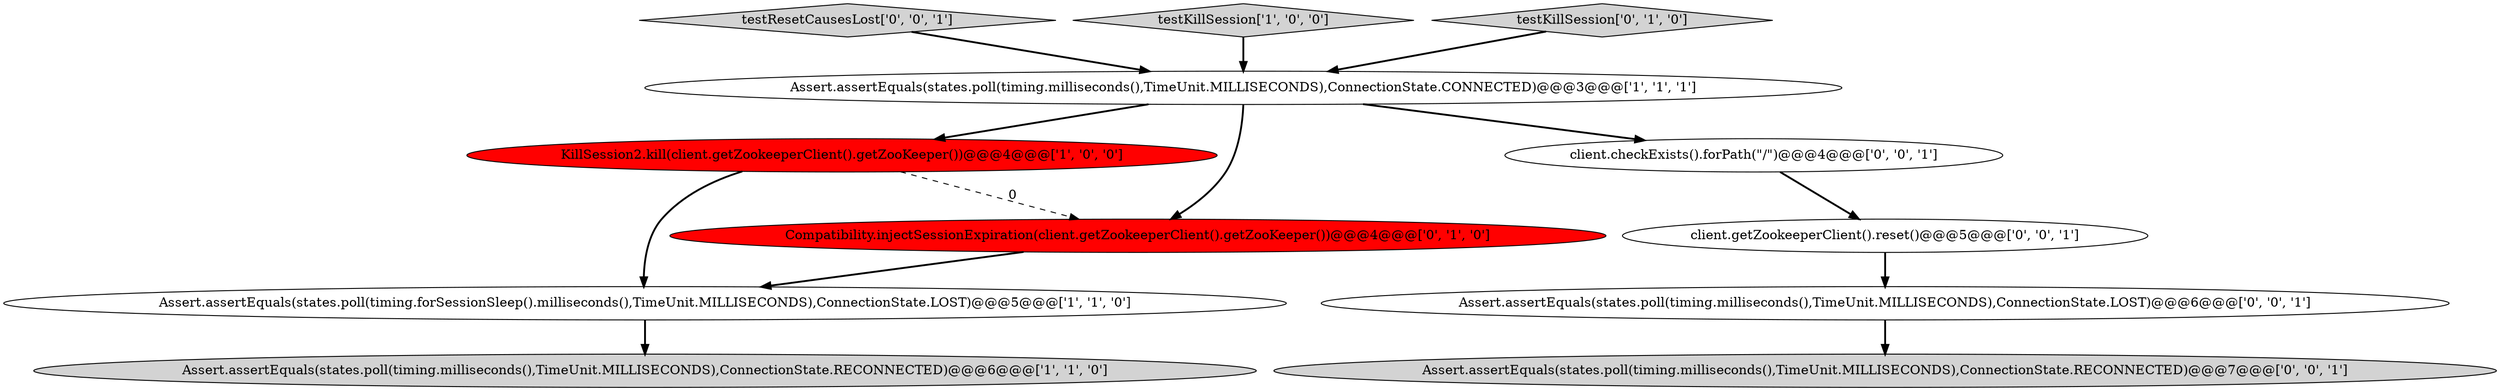 digraph {
11 [style = filled, label = "testResetCausesLost['0', '0', '1']", fillcolor = lightgray, shape = diamond image = "AAA0AAABBB3BBB"];
3 [style = filled, label = "KillSession2.kill(client.getZookeeperClient().getZooKeeper())@@@4@@@['1', '0', '0']", fillcolor = red, shape = ellipse image = "AAA1AAABBB1BBB"];
0 [style = filled, label = "testKillSession['1', '0', '0']", fillcolor = lightgray, shape = diamond image = "AAA0AAABBB1BBB"];
9 [style = filled, label = "client.checkExists().forPath(\"/\")@@@4@@@['0', '0', '1']", fillcolor = white, shape = ellipse image = "AAA0AAABBB3BBB"];
6 [style = filled, label = "testKillSession['0', '1', '0']", fillcolor = lightgray, shape = diamond image = "AAA0AAABBB2BBB"];
8 [style = filled, label = "Assert.assertEquals(states.poll(timing.milliseconds(),TimeUnit.MILLISECONDS),ConnectionState.RECONNECTED)@@@7@@@['0', '0', '1']", fillcolor = lightgray, shape = ellipse image = "AAA0AAABBB3BBB"];
10 [style = filled, label = "Assert.assertEquals(states.poll(timing.milliseconds(),TimeUnit.MILLISECONDS),ConnectionState.LOST)@@@6@@@['0', '0', '1']", fillcolor = white, shape = ellipse image = "AAA0AAABBB3BBB"];
1 [style = filled, label = "Assert.assertEquals(states.poll(timing.milliseconds(),TimeUnit.MILLISECONDS),ConnectionState.CONNECTED)@@@3@@@['1', '1', '1']", fillcolor = white, shape = ellipse image = "AAA0AAABBB1BBB"];
4 [style = filled, label = "Assert.assertEquals(states.poll(timing.milliseconds(),TimeUnit.MILLISECONDS),ConnectionState.RECONNECTED)@@@6@@@['1', '1', '0']", fillcolor = lightgray, shape = ellipse image = "AAA0AAABBB1BBB"];
2 [style = filled, label = "Assert.assertEquals(states.poll(timing.forSessionSleep().milliseconds(),TimeUnit.MILLISECONDS),ConnectionState.LOST)@@@5@@@['1', '1', '0']", fillcolor = white, shape = ellipse image = "AAA0AAABBB1BBB"];
5 [style = filled, label = "Compatibility.injectSessionExpiration(client.getZookeeperClient().getZooKeeper())@@@4@@@['0', '1', '0']", fillcolor = red, shape = ellipse image = "AAA1AAABBB2BBB"];
7 [style = filled, label = "client.getZookeeperClient().reset()@@@5@@@['0', '0', '1']", fillcolor = white, shape = ellipse image = "AAA0AAABBB3BBB"];
1->3 [style = bold, label=""];
1->5 [style = bold, label=""];
3->5 [style = dashed, label="0"];
6->1 [style = bold, label=""];
5->2 [style = bold, label=""];
3->2 [style = bold, label=""];
10->8 [style = bold, label=""];
9->7 [style = bold, label=""];
2->4 [style = bold, label=""];
7->10 [style = bold, label=""];
0->1 [style = bold, label=""];
11->1 [style = bold, label=""];
1->9 [style = bold, label=""];
}
